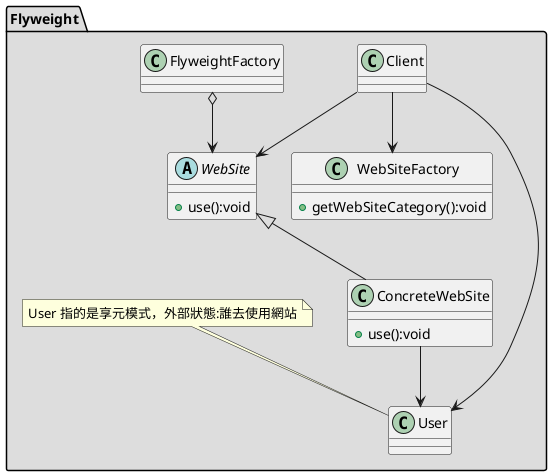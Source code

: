 @startuml
package "Flyweight" #DDDDDD{

    class Client{}

    abstract class WebSite{
        +use():void
    }

     class WebSiteFactory{
        +getWebSiteCategory():void
     }

    class ConcreteWebSite extends WebSite{
        +use():void
    }
    class User {}
   

    
    Client --> WebSite
    Client --> WebSiteFactory
    Client --> User
    FlyweightFactory  o-->  WebSite
    ConcreteWebSite -->User

    note top of User
    User 指的是享元模式，外部狀態:誰去使用網站
    end note
}
@enduml
